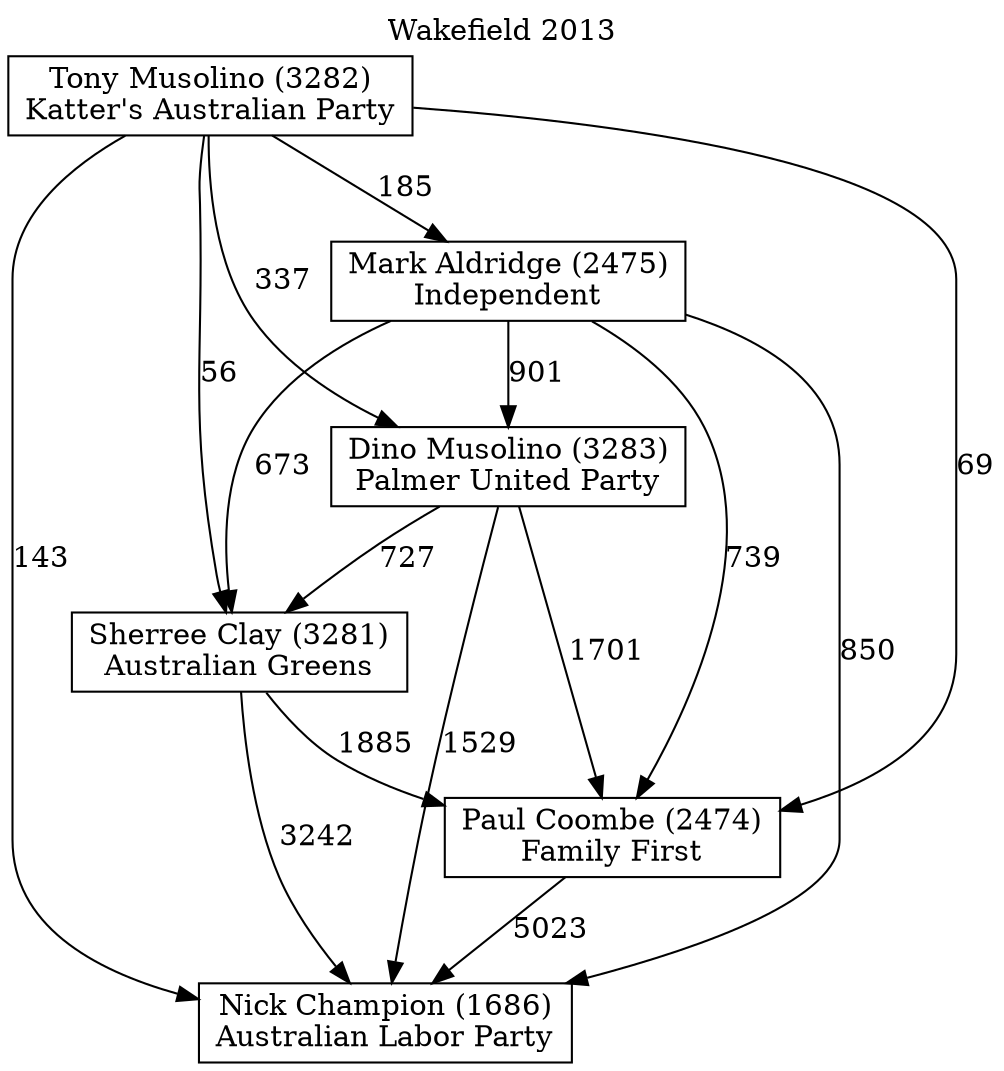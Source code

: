 // House preference flow
digraph "Nick Champion (1686)_Wakefield_2013" {
	graph [label="Wakefield 2013" labelloc=t mclimit=10]
	node [shape=box]
	"Nick Champion (1686)" [label="Nick Champion (1686)
Australian Labor Party"]
	"Paul Coombe (2474)" [label="Paul Coombe (2474)
Family First"]
	"Sherree Clay (3281)" [label="Sherree Clay (3281)
Australian Greens"]
	"Dino Musolino (3283)" [label="Dino Musolino (3283)
Palmer United Party"]
	"Mark Aldridge (2475)" [label="Mark Aldridge (2475)
Independent"]
	"Tony Musolino (3282)" [label="Tony Musolino (3282)
Katter's Australian Party"]
	"Paul Coombe (2474)" -> "Nick Champion (1686)" [label=5023]
	"Sherree Clay (3281)" -> "Paul Coombe (2474)" [label=1885]
	"Dino Musolino (3283)" -> "Sherree Clay (3281)" [label=727]
	"Mark Aldridge (2475)" -> "Dino Musolino (3283)" [label=901]
	"Tony Musolino (3282)" -> "Mark Aldridge (2475)" [label=185]
	"Sherree Clay (3281)" -> "Nick Champion (1686)" [label=3242]
	"Dino Musolino (3283)" -> "Nick Champion (1686)" [label=1529]
	"Mark Aldridge (2475)" -> "Nick Champion (1686)" [label=850]
	"Tony Musolino (3282)" -> "Nick Champion (1686)" [label=143]
	"Tony Musolino (3282)" -> "Dino Musolino (3283)" [label=337]
	"Mark Aldridge (2475)" -> "Sherree Clay (3281)" [label=673]
	"Tony Musolino (3282)" -> "Sherree Clay (3281)" [label=56]
	"Dino Musolino (3283)" -> "Paul Coombe (2474)" [label=1701]
	"Mark Aldridge (2475)" -> "Paul Coombe (2474)" [label=739]
	"Tony Musolino (3282)" -> "Paul Coombe (2474)" [label=69]
}
